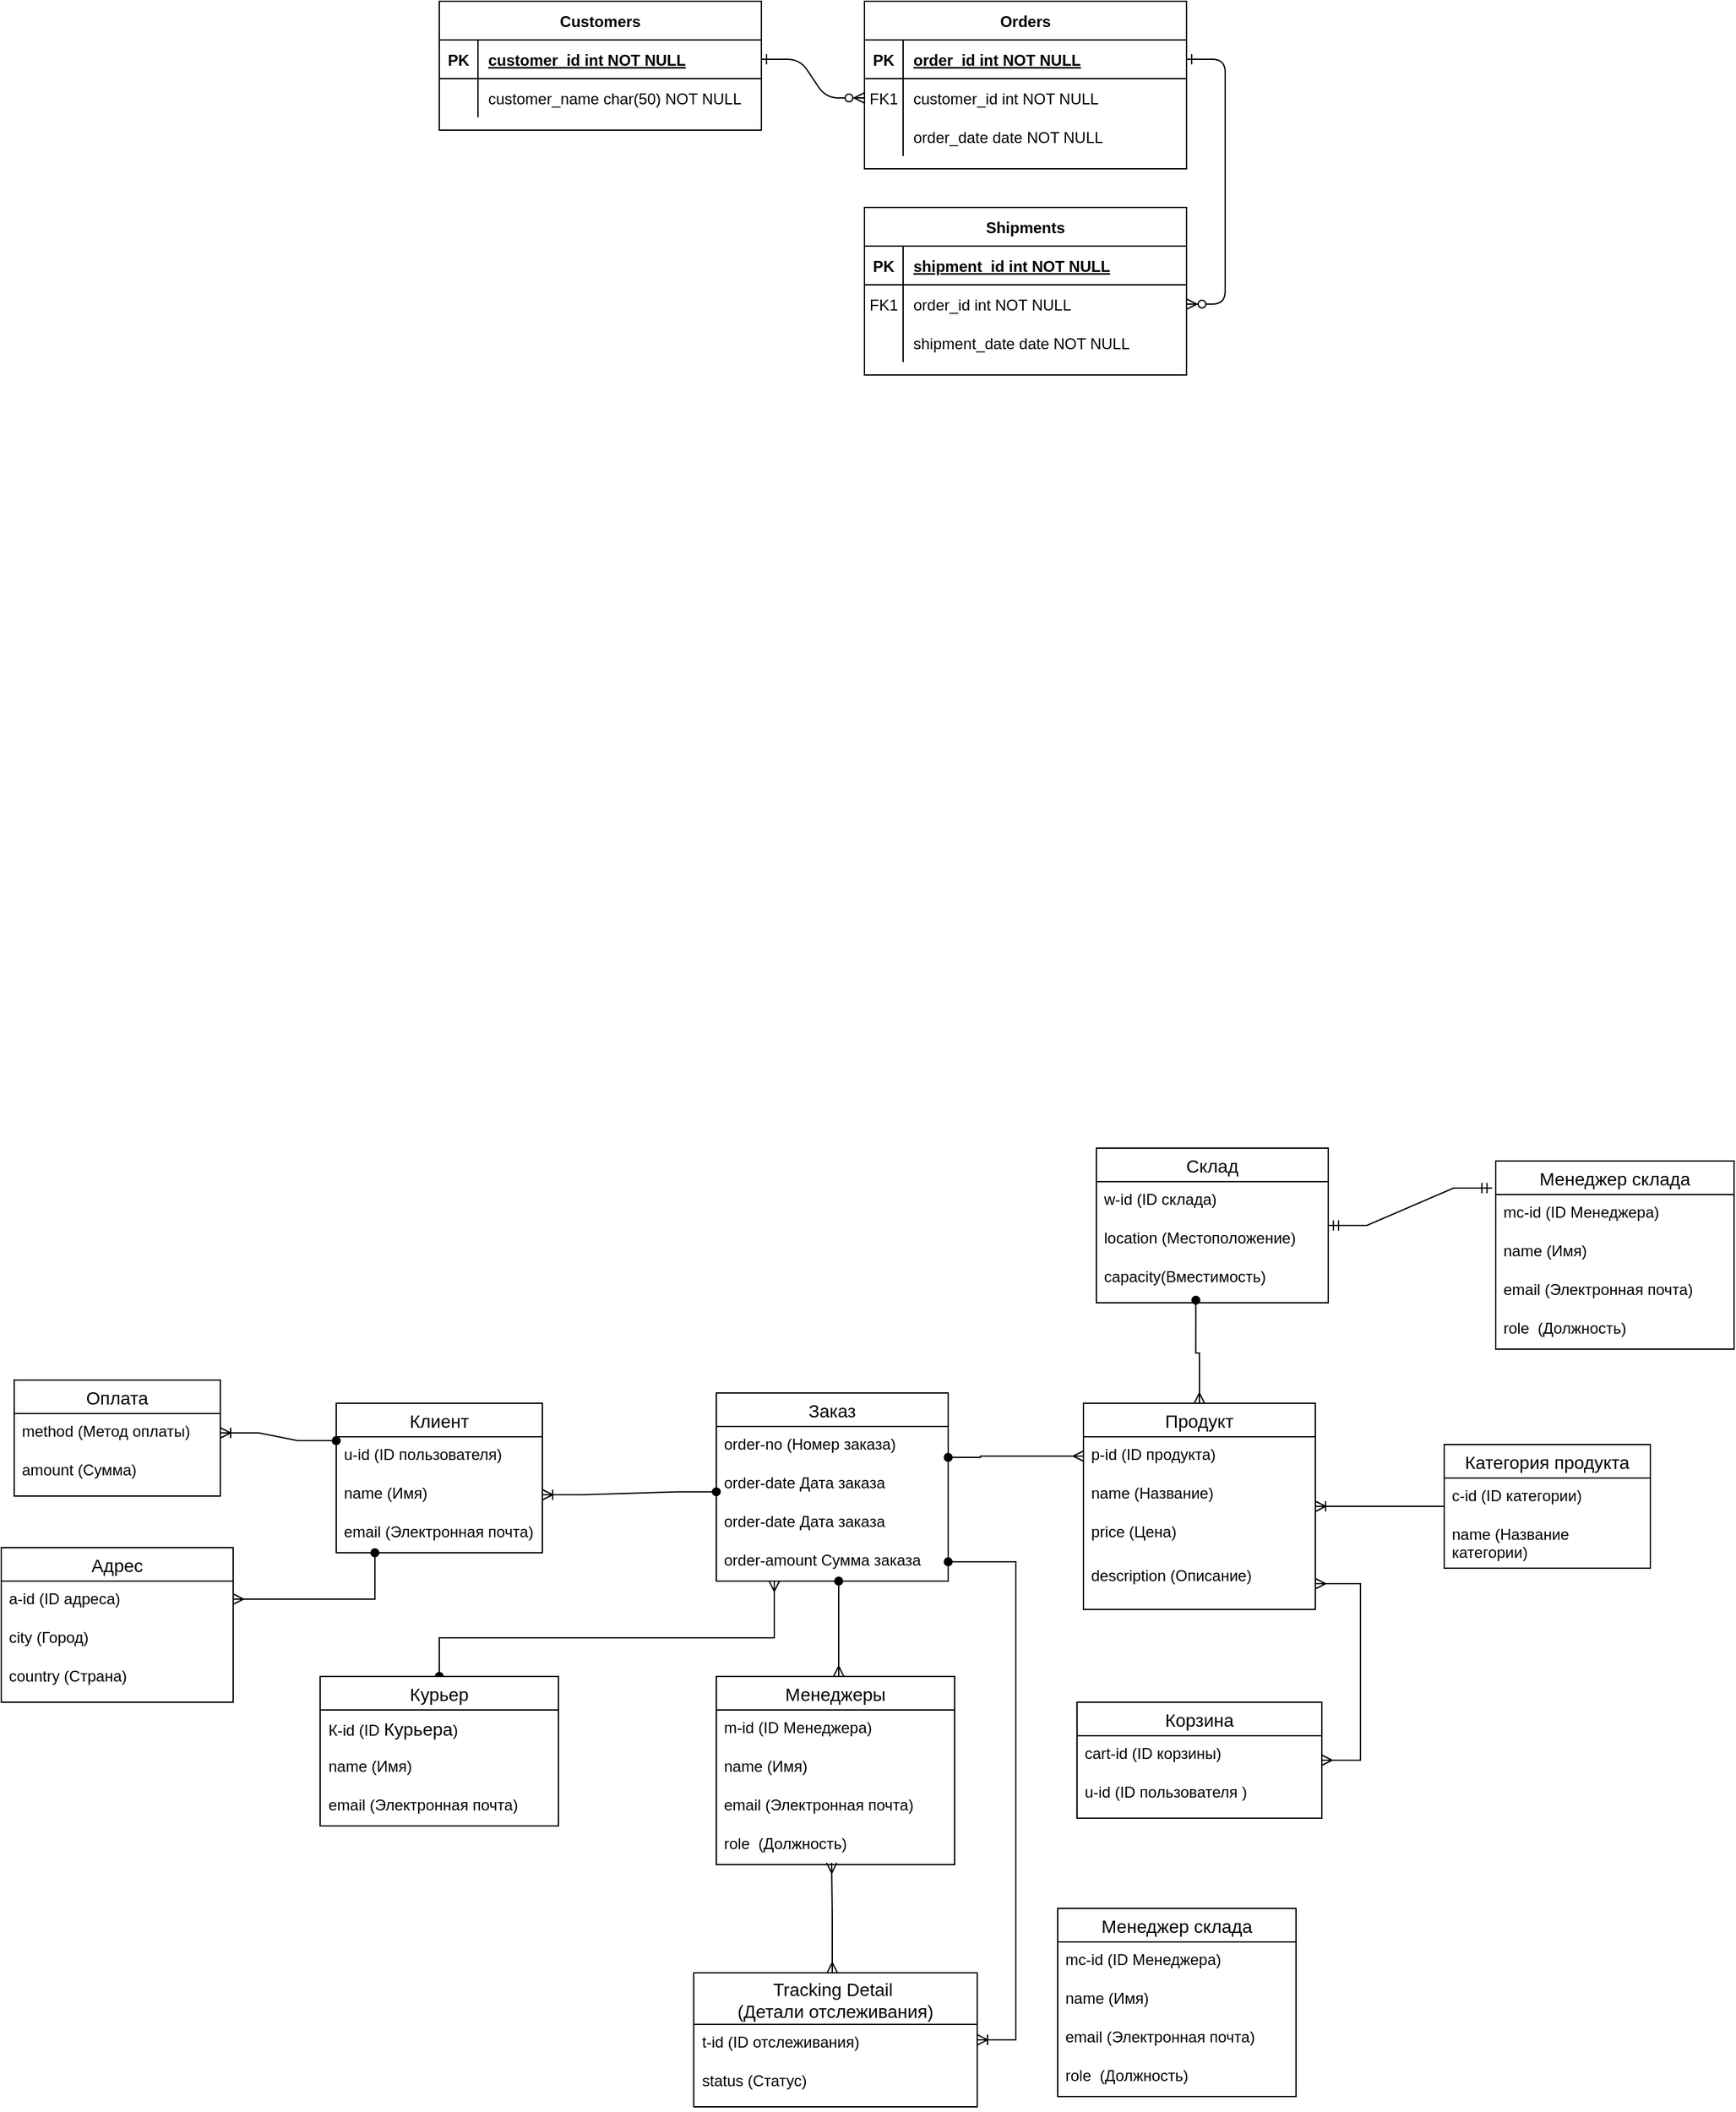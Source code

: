 <mxfile version="24.8.6">
  <diagram id="R2lEEEUBdFMjLlhIrx00" name="Page-1">
    <mxGraphModel dx="1678" dy="1030" grid="1" gridSize="10" guides="1" tooltips="1" connect="1" arrows="1" fold="1" page="1" pageScale="1" pageWidth="850" pageHeight="1100" math="0" shadow="0" extFonts="Permanent Marker^https://fonts.googleapis.com/css?family=Permanent+Marker">
      <root>
        <mxCell id="0" />
        <mxCell id="1" parent="0" />
        <mxCell id="C-vyLk0tnHw3VtMMgP7b-1" value="" style="edgeStyle=entityRelationEdgeStyle;endArrow=ERzeroToMany;startArrow=ERone;endFill=1;startFill=0;" parent="1" source="C-vyLk0tnHw3VtMMgP7b-24" target="C-vyLk0tnHw3VtMMgP7b-6" edge="1">
          <mxGeometry width="100" height="100" relative="1" as="geometry">
            <mxPoint x="340" y="720" as="sourcePoint" />
            <mxPoint x="440" y="620" as="targetPoint" />
          </mxGeometry>
        </mxCell>
        <mxCell id="C-vyLk0tnHw3VtMMgP7b-12" value="" style="edgeStyle=entityRelationEdgeStyle;endArrow=ERzeroToMany;startArrow=ERone;endFill=1;startFill=0;" parent="1" source="C-vyLk0tnHw3VtMMgP7b-3" target="C-vyLk0tnHw3VtMMgP7b-17" edge="1">
          <mxGeometry width="100" height="100" relative="1" as="geometry">
            <mxPoint x="400" y="180" as="sourcePoint" />
            <mxPoint x="460" y="205" as="targetPoint" />
          </mxGeometry>
        </mxCell>
        <mxCell id="C-vyLk0tnHw3VtMMgP7b-2" value="Orders" style="shape=table;startSize=30;container=1;collapsible=1;childLayout=tableLayout;fixedRows=1;rowLines=0;fontStyle=1;align=center;resizeLast=1;" parent="1" vertex="1">
          <mxGeometry x="450" y="120" width="250" height="130" as="geometry" />
        </mxCell>
        <mxCell id="C-vyLk0tnHw3VtMMgP7b-3" value="" style="shape=partialRectangle;collapsible=0;dropTarget=0;pointerEvents=0;fillColor=none;points=[[0,0.5],[1,0.5]];portConstraint=eastwest;top=0;left=0;right=0;bottom=1;" parent="C-vyLk0tnHw3VtMMgP7b-2" vertex="1">
          <mxGeometry y="30" width="250" height="30" as="geometry" />
        </mxCell>
        <mxCell id="C-vyLk0tnHw3VtMMgP7b-4" value="PK" style="shape=partialRectangle;overflow=hidden;connectable=0;fillColor=none;top=0;left=0;bottom=0;right=0;fontStyle=1;" parent="C-vyLk0tnHw3VtMMgP7b-3" vertex="1">
          <mxGeometry width="30" height="30" as="geometry" />
        </mxCell>
        <mxCell id="C-vyLk0tnHw3VtMMgP7b-5" value="order_id int NOT NULL " style="shape=partialRectangle;overflow=hidden;connectable=0;fillColor=none;top=0;left=0;bottom=0;right=0;align=left;spacingLeft=6;fontStyle=5;" parent="C-vyLk0tnHw3VtMMgP7b-3" vertex="1">
          <mxGeometry x="30" width="220" height="30" as="geometry" />
        </mxCell>
        <mxCell id="C-vyLk0tnHw3VtMMgP7b-6" value="" style="shape=partialRectangle;collapsible=0;dropTarget=0;pointerEvents=0;fillColor=none;points=[[0,0.5],[1,0.5]];portConstraint=eastwest;top=0;left=0;right=0;bottom=0;" parent="C-vyLk0tnHw3VtMMgP7b-2" vertex="1">
          <mxGeometry y="60" width="250" height="30" as="geometry" />
        </mxCell>
        <mxCell id="C-vyLk0tnHw3VtMMgP7b-7" value="FK1" style="shape=partialRectangle;overflow=hidden;connectable=0;fillColor=none;top=0;left=0;bottom=0;right=0;" parent="C-vyLk0tnHw3VtMMgP7b-6" vertex="1">
          <mxGeometry width="30" height="30" as="geometry" />
        </mxCell>
        <mxCell id="C-vyLk0tnHw3VtMMgP7b-8" value="customer_id int NOT NULL" style="shape=partialRectangle;overflow=hidden;connectable=0;fillColor=none;top=0;left=0;bottom=0;right=0;align=left;spacingLeft=6;" parent="C-vyLk0tnHw3VtMMgP7b-6" vertex="1">
          <mxGeometry x="30" width="220" height="30" as="geometry" />
        </mxCell>
        <mxCell id="C-vyLk0tnHw3VtMMgP7b-9" value="" style="shape=partialRectangle;collapsible=0;dropTarget=0;pointerEvents=0;fillColor=none;points=[[0,0.5],[1,0.5]];portConstraint=eastwest;top=0;left=0;right=0;bottom=0;" parent="C-vyLk0tnHw3VtMMgP7b-2" vertex="1">
          <mxGeometry y="90" width="250" height="30" as="geometry" />
        </mxCell>
        <mxCell id="C-vyLk0tnHw3VtMMgP7b-10" value="" style="shape=partialRectangle;overflow=hidden;connectable=0;fillColor=none;top=0;left=0;bottom=0;right=0;" parent="C-vyLk0tnHw3VtMMgP7b-9" vertex="1">
          <mxGeometry width="30" height="30" as="geometry" />
        </mxCell>
        <mxCell id="C-vyLk0tnHw3VtMMgP7b-11" value="order_date date NOT NULL" style="shape=partialRectangle;overflow=hidden;connectable=0;fillColor=none;top=0;left=0;bottom=0;right=0;align=left;spacingLeft=6;" parent="C-vyLk0tnHw3VtMMgP7b-9" vertex="1">
          <mxGeometry x="30" width="220" height="30" as="geometry" />
        </mxCell>
        <mxCell id="C-vyLk0tnHw3VtMMgP7b-13" value="Shipments" style="shape=table;startSize=30;container=1;collapsible=1;childLayout=tableLayout;fixedRows=1;rowLines=0;fontStyle=1;align=center;resizeLast=1;" parent="1" vertex="1">
          <mxGeometry x="450" y="280" width="250" height="130" as="geometry" />
        </mxCell>
        <mxCell id="C-vyLk0tnHw3VtMMgP7b-14" value="" style="shape=partialRectangle;collapsible=0;dropTarget=0;pointerEvents=0;fillColor=none;points=[[0,0.5],[1,0.5]];portConstraint=eastwest;top=0;left=0;right=0;bottom=1;" parent="C-vyLk0tnHw3VtMMgP7b-13" vertex="1">
          <mxGeometry y="30" width="250" height="30" as="geometry" />
        </mxCell>
        <mxCell id="C-vyLk0tnHw3VtMMgP7b-15" value="PK" style="shape=partialRectangle;overflow=hidden;connectable=0;fillColor=none;top=0;left=0;bottom=0;right=0;fontStyle=1;" parent="C-vyLk0tnHw3VtMMgP7b-14" vertex="1">
          <mxGeometry width="30" height="30" as="geometry" />
        </mxCell>
        <mxCell id="C-vyLk0tnHw3VtMMgP7b-16" value="shipment_id int NOT NULL " style="shape=partialRectangle;overflow=hidden;connectable=0;fillColor=none;top=0;left=0;bottom=0;right=0;align=left;spacingLeft=6;fontStyle=5;" parent="C-vyLk0tnHw3VtMMgP7b-14" vertex="1">
          <mxGeometry x="30" width="220" height="30" as="geometry" />
        </mxCell>
        <mxCell id="C-vyLk0tnHw3VtMMgP7b-17" value="" style="shape=partialRectangle;collapsible=0;dropTarget=0;pointerEvents=0;fillColor=none;points=[[0,0.5],[1,0.5]];portConstraint=eastwest;top=0;left=0;right=0;bottom=0;" parent="C-vyLk0tnHw3VtMMgP7b-13" vertex="1">
          <mxGeometry y="60" width="250" height="30" as="geometry" />
        </mxCell>
        <mxCell id="C-vyLk0tnHw3VtMMgP7b-18" value="FK1" style="shape=partialRectangle;overflow=hidden;connectable=0;fillColor=none;top=0;left=0;bottom=0;right=0;" parent="C-vyLk0tnHw3VtMMgP7b-17" vertex="1">
          <mxGeometry width="30" height="30" as="geometry" />
        </mxCell>
        <mxCell id="C-vyLk0tnHw3VtMMgP7b-19" value="order_id int NOT NULL" style="shape=partialRectangle;overflow=hidden;connectable=0;fillColor=none;top=0;left=0;bottom=0;right=0;align=left;spacingLeft=6;" parent="C-vyLk0tnHw3VtMMgP7b-17" vertex="1">
          <mxGeometry x="30" width="220" height="30" as="geometry" />
        </mxCell>
        <mxCell id="C-vyLk0tnHw3VtMMgP7b-20" value="" style="shape=partialRectangle;collapsible=0;dropTarget=0;pointerEvents=0;fillColor=none;points=[[0,0.5],[1,0.5]];portConstraint=eastwest;top=0;left=0;right=0;bottom=0;" parent="C-vyLk0tnHw3VtMMgP7b-13" vertex="1">
          <mxGeometry y="90" width="250" height="30" as="geometry" />
        </mxCell>
        <mxCell id="C-vyLk0tnHw3VtMMgP7b-21" value="" style="shape=partialRectangle;overflow=hidden;connectable=0;fillColor=none;top=0;left=0;bottom=0;right=0;" parent="C-vyLk0tnHw3VtMMgP7b-20" vertex="1">
          <mxGeometry width="30" height="30" as="geometry" />
        </mxCell>
        <mxCell id="C-vyLk0tnHw3VtMMgP7b-22" value="shipment_date date NOT NULL" style="shape=partialRectangle;overflow=hidden;connectable=0;fillColor=none;top=0;left=0;bottom=0;right=0;align=left;spacingLeft=6;" parent="C-vyLk0tnHw3VtMMgP7b-20" vertex="1">
          <mxGeometry x="30" width="220" height="30" as="geometry" />
        </mxCell>
        <mxCell id="C-vyLk0tnHw3VtMMgP7b-23" value="Customers" style="shape=table;startSize=30;container=1;collapsible=1;childLayout=tableLayout;fixedRows=1;rowLines=0;fontStyle=1;align=center;resizeLast=1;" parent="1" vertex="1">
          <mxGeometry x="120" y="120" width="250" height="100" as="geometry" />
        </mxCell>
        <mxCell id="C-vyLk0tnHw3VtMMgP7b-24" value="" style="shape=partialRectangle;collapsible=0;dropTarget=0;pointerEvents=0;fillColor=none;points=[[0,0.5],[1,0.5]];portConstraint=eastwest;top=0;left=0;right=0;bottom=1;" parent="C-vyLk0tnHw3VtMMgP7b-23" vertex="1">
          <mxGeometry y="30" width="250" height="30" as="geometry" />
        </mxCell>
        <mxCell id="C-vyLk0tnHw3VtMMgP7b-25" value="PK" style="shape=partialRectangle;overflow=hidden;connectable=0;fillColor=none;top=0;left=0;bottom=0;right=0;fontStyle=1;" parent="C-vyLk0tnHw3VtMMgP7b-24" vertex="1">
          <mxGeometry width="30" height="30" as="geometry" />
        </mxCell>
        <mxCell id="C-vyLk0tnHw3VtMMgP7b-26" value="customer_id int NOT NULL " style="shape=partialRectangle;overflow=hidden;connectable=0;fillColor=none;top=0;left=0;bottom=0;right=0;align=left;spacingLeft=6;fontStyle=5;" parent="C-vyLk0tnHw3VtMMgP7b-24" vertex="1">
          <mxGeometry x="30" width="220" height="30" as="geometry" />
        </mxCell>
        <mxCell id="C-vyLk0tnHw3VtMMgP7b-27" value="" style="shape=partialRectangle;collapsible=0;dropTarget=0;pointerEvents=0;fillColor=none;points=[[0,0.5],[1,0.5]];portConstraint=eastwest;top=0;left=0;right=0;bottom=0;" parent="C-vyLk0tnHw3VtMMgP7b-23" vertex="1">
          <mxGeometry y="60" width="250" height="30" as="geometry" />
        </mxCell>
        <mxCell id="C-vyLk0tnHw3VtMMgP7b-28" value="" style="shape=partialRectangle;overflow=hidden;connectable=0;fillColor=none;top=0;left=0;bottom=0;right=0;" parent="C-vyLk0tnHw3VtMMgP7b-27" vertex="1">
          <mxGeometry width="30" height="30" as="geometry" />
        </mxCell>
        <mxCell id="C-vyLk0tnHw3VtMMgP7b-29" value="customer_name char(50) NOT NULL" style="shape=partialRectangle;overflow=hidden;connectable=0;fillColor=none;top=0;left=0;bottom=0;right=0;align=left;spacingLeft=6;" parent="C-vyLk0tnHw3VtMMgP7b-27" vertex="1">
          <mxGeometry x="30" width="220" height="30" as="geometry" />
        </mxCell>
        <mxCell id="nY40BCKHnyfytQZV_Jhc-16" value="Клиент" style="swimlane;fontStyle=0;childLayout=stackLayout;horizontal=1;startSize=26;horizontalStack=0;resizeParent=1;resizeParentMax=0;resizeLast=0;collapsible=1;marginBottom=0;align=center;fontSize=14;" vertex="1" parent="1">
          <mxGeometry x="40" y="1208" width="160" height="116" as="geometry" />
        </mxCell>
        <mxCell id="nY40BCKHnyfytQZV_Jhc-17" value="u-id (&lt;span style=&quot;background-color: initial;&quot;&gt;ID пользователя)&lt;/span&gt;&lt;div&gt;&lt;br&gt;&lt;div&gt;&lt;span style=&quot;background-color: initial;&quot;&gt;&lt;br&gt;&lt;/span&gt;&lt;/div&gt;&lt;/div&gt;" style="text;strokeColor=none;fillColor=none;spacingLeft=4;spacingRight=4;overflow=hidden;rotatable=0;points=[[0,0.5],[1,0.5]];portConstraint=eastwest;fontSize=12;whiteSpace=wrap;html=1;" vertex="1" parent="nY40BCKHnyfytQZV_Jhc-16">
          <mxGeometry y="26" width="160" height="30" as="geometry" />
        </mxCell>
        <mxCell id="nY40BCKHnyfytQZV_Jhc-18" value="name (Имя)&lt;div&gt;&lt;br&gt;&lt;/div&gt;" style="text;strokeColor=none;fillColor=none;spacingLeft=4;spacingRight=4;overflow=hidden;rotatable=0;points=[[0,0.5],[1,0.5]];portConstraint=eastwest;fontSize=12;whiteSpace=wrap;html=1;" vertex="1" parent="nY40BCKHnyfytQZV_Jhc-16">
          <mxGeometry y="56" width="160" height="30" as="geometry" />
        </mxCell>
        <mxCell id="nY40BCKHnyfytQZV_Jhc-19" value="email (Электронная почта)&lt;div&gt;&lt;br&gt;&lt;/div&gt;" style="text;strokeColor=none;fillColor=none;spacingLeft=4;spacingRight=4;overflow=hidden;rotatable=0;points=[[0,0.5],[1,0.5]];portConstraint=eastwest;fontSize=12;whiteSpace=wrap;html=1;" vertex="1" parent="nY40BCKHnyfytQZV_Jhc-16">
          <mxGeometry y="86" width="160" height="30" as="geometry" />
        </mxCell>
        <mxCell id="nY40BCKHnyfytQZV_Jhc-67" style="edgeStyle=orthogonalEdgeStyle;rounded=0;orthogonalLoop=1;jettySize=auto;html=1;entryX=0;entryY=0.5;entryDx=0;entryDy=0;startArrow=oval;startFill=1;endArrow=ERmany;endFill=0;" edge="1" parent="1" source="nY40BCKHnyfytQZV_Jhc-20" target="nY40BCKHnyfytQZV_Jhc-26">
          <mxGeometry relative="1" as="geometry">
            <Array as="points">
              <mxPoint x="540" y="1250" />
            </Array>
          </mxGeometry>
        </mxCell>
        <mxCell id="nY40BCKHnyfytQZV_Jhc-20" value="Заказ" style="swimlane;fontStyle=0;childLayout=stackLayout;horizontal=1;startSize=26;horizontalStack=0;resizeParent=1;resizeParentMax=0;resizeLast=0;collapsible=1;marginBottom=0;align=center;fontSize=14;" vertex="1" parent="1">
          <mxGeometry x="335" y="1200" width="180" height="146" as="geometry" />
        </mxCell>
        <mxCell id="nY40BCKHnyfytQZV_Jhc-21" value="order-no (&lt;span style=&quot;background-color: initial;&quot;&gt;Номер заказа)&lt;/span&gt;&lt;div&gt;&lt;br&gt;&lt;div&gt;&lt;span style=&quot;background-color: initial;&quot;&gt;&lt;br&gt;&lt;/span&gt;&lt;/div&gt;&lt;/div&gt;" style="text;strokeColor=none;fillColor=none;spacingLeft=4;spacingRight=4;overflow=hidden;rotatable=0;points=[[0,0.5],[1,0.5]];portConstraint=eastwest;fontSize=12;whiteSpace=wrap;html=1;" vertex="1" parent="nY40BCKHnyfytQZV_Jhc-20">
          <mxGeometry y="26" width="180" height="30" as="geometry" />
        </mxCell>
        <mxCell id="nY40BCKHnyfytQZV_Jhc-49" value="order-date&amp;nbsp;&lt;span style=&quot;background-color: initial;&quot;&gt;Дата заказа&lt;/span&gt;&lt;div&gt;&lt;span style=&quot;background-color: initial;&quot;&gt;&lt;br&gt;&lt;/span&gt;&lt;/div&gt;" style="text;strokeColor=none;fillColor=none;spacingLeft=4;spacingRight=4;overflow=hidden;rotatable=0;points=[[0,0.5],[1,0.5]];portConstraint=eastwest;fontSize=12;whiteSpace=wrap;html=1;" vertex="1" parent="nY40BCKHnyfytQZV_Jhc-20">
          <mxGeometry y="56" width="180" height="30" as="geometry" />
        </mxCell>
        <mxCell id="nY40BCKHnyfytQZV_Jhc-22" value="order-date&amp;nbsp;&lt;span style=&quot;background-color: initial;&quot;&gt;Дата заказа&lt;/span&gt;&lt;div&gt;&lt;span style=&quot;background-color: initial;&quot;&gt;&lt;br&gt;&lt;/span&gt;&lt;/div&gt;" style="text;strokeColor=none;fillColor=none;spacingLeft=4;spacingRight=4;overflow=hidden;rotatable=0;points=[[0,0.5],[1,0.5]];portConstraint=eastwest;fontSize=12;whiteSpace=wrap;html=1;" vertex="1" parent="nY40BCKHnyfytQZV_Jhc-20">
          <mxGeometry y="86" width="180" height="30" as="geometry" />
        </mxCell>
        <mxCell id="nY40BCKHnyfytQZV_Jhc-23" value="order-amount&amp;nbsp;&lt;span style=&quot;background-color: initial;&quot;&gt;Сумма заказа&lt;/span&gt;&lt;div&gt;&lt;span style=&quot;background-color: initial;&quot;&gt;&lt;br&gt;&lt;/span&gt;&lt;/div&gt;" style="text;strokeColor=none;fillColor=none;spacingLeft=4;spacingRight=4;overflow=hidden;rotatable=0;points=[[0,0.5],[1,0.5]];portConstraint=eastwest;fontSize=12;whiteSpace=wrap;html=1;" vertex="1" parent="nY40BCKHnyfytQZV_Jhc-20">
          <mxGeometry y="116" width="180" height="30" as="geometry" />
        </mxCell>
        <mxCell id="nY40BCKHnyfytQZV_Jhc-25" value="Продукт" style="swimlane;fontStyle=0;childLayout=stackLayout;horizontal=1;startSize=26;horizontalStack=0;resizeParent=1;resizeParentMax=0;resizeLast=0;collapsible=1;marginBottom=0;align=center;fontSize=14;" vertex="1" parent="1">
          <mxGeometry x="620" y="1208" width="180" height="160" as="geometry" />
        </mxCell>
        <mxCell id="nY40BCKHnyfytQZV_Jhc-26" value="p-id (&lt;span style=&quot;background-color: initial;&quot;&gt;ID продукта)&lt;/span&gt;&lt;div&gt;&lt;br&gt;&lt;div&gt;&lt;span style=&quot;background-color: initial;&quot;&gt;&lt;br&gt;&lt;/span&gt;&lt;/div&gt;&lt;/div&gt;" style="text;strokeColor=none;fillColor=none;spacingLeft=4;spacingRight=4;overflow=hidden;rotatable=0;points=[[0,0.5],[1,0.5]];portConstraint=eastwest;fontSize=12;whiteSpace=wrap;html=1;" vertex="1" parent="nY40BCKHnyfytQZV_Jhc-25">
          <mxGeometry y="26" width="180" height="30" as="geometry" />
        </mxCell>
        <mxCell id="nY40BCKHnyfytQZV_Jhc-27" value="name (&lt;span style=&quot;background-color: initial;&quot;&gt;Название)&lt;/span&gt;&lt;div&gt;&lt;span style=&quot;background-color: initial;&quot;&gt;&lt;br&gt;&lt;/span&gt;&lt;/div&gt;" style="text;strokeColor=none;fillColor=none;spacingLeft=4;spacingRight=4;overflow=hidden;rotatable=0;points=[[0,0.5],[1,0.5]];portConstraint=eastwest;fontSize=12;whiteSpace=wrap;html=1;" vertex="1" parent="nY40BCKHnyfytQZV_Jhc-25">
          <mxGeometry y="56" width="180" height="30" as="geometry" />
        </mxCell>
        <mxCell id="nY40BCKHnyfytQZV_Jhc-28" value="price (Цена)&lt;div&gt;&lt;span style=&quot;background-color: initial;&quot;&gt;&lt;br&gt;&lt;/span&gt;&lt;/div&gt;" style="text;strokeColor=none;fillColor=none;spacingLeft=4;spacingRight=4;overflow=hidden;rotatable=0;points=[[0,0.5],[1,0.5]];portConstraint=eastwest;fontSize=12;whiteSpace=wrap;html=1;" vertex="1" parent="nY40BCKHnyfytQZV_Jhc-25">
          <mxGeometry y="86" width="180" height="34" as="geometry" />
        </mxCell>
        <mxCell id="nY40BCKHnyfytQZV_Jhc-29" value="description (Описание)&lt;div&gt;&lt;span style=&quot;background-color: initial;&quot;&gt;&lt;br&gt;&lt;/span&gt;&lt;/div&gt;" style="text;strokeColor=none;fillColor=none;spacingLeft=4;spacingRight=4;overflow=hidden;rotatable=0;points=[[0,0.5],[1,0.5]];portConstraint=eastwest;fontSize=12;whiteSpace=wrap;html=1;" vertex="1" parent="nY40BCKHnyfytQZV_Jhc-25">
          <mxGeometry y="120" width="180" height="40" as="geometry" />
        </mxCell>
        <mxCell id="nY40BCKHnyfytQZV_Jhc-30" value="Категория продукта" style="swimlane;fontStyle=0;childLayout=stackLayout;horizontal=1;startSize=26;horizontalStack=0;resizeParent=1;resizeParentMax=0;resizeLast=0;collapsible=1;marginBottom=0;align=center;fontSize=14;" vertex="1" parent="1">
          <mxGeometry x="900" y="1240" width="160" height="96" as="geometry" />
        </mxCell>
        <mxCell id="nY40BCKHnyfytQZV_Jhc-31" value="с-id (&lt;span style=&quot;background-color: initial;&quot;&gt;ID категории)&lt;/span&gt;&lt;div&gt;&lt;br&gt;&lt;div&gt;&lt;span style=&quot;background-color: initial;&quot;&gt;&lt;br&gt;&lt;/span&gt;&lt;/div&gt;&lt;/div&gt;" style="text;strokeColor=none;fillColor=none;spacingLeft=4;spacingRight=4;overflow=hidden;rotatable=0;points=[[0,0.5],[1,0.5]];portConstraint=eastwest;fontSize=12;whiteSpace=wrap;html=1;" vertex="1" parent="nY40BCKHnyfytQZV_Jhc-30">
          <mxGeometry y="26" width="160" height="30" as="geometry" />
        </mxCell>
        <mxCell id="nY40BCKHnyfytQZV_Jhc-32" value="name (Название категории)&lt;div&gt;&lt;br&gt;&lt;/div&gt;" style="text;strokeColor=none;fillColor=none;spacingLeft=4;spacingRight=4;overflow=hidden;rotatable=0;points=[[0,0.5],[1,0.5]];portConstraint=eastwest;fontSize=12;whiteSpace=wrap;html=1;" vertex="1" parent="nY40BCKHnyfytQZV_Jhc-30">
          <mxGeometry y="56" width="160" height="40" as="geometry" />
        </mxCell>
        <mxCell id="nY40BCKHnyfytQZV_Jhc-34" value="Оплата" style="swimlane;fontStyle=0;childLayout=stackLayout;horizontal=1;startSize=26;horizontalStack=0;resizeParent=1;resizeParentMax=0;resizeLast=0;collapsible=1;marginBottom=0;align=center;fontSize=14;" vertex="1" parent="1">
          <mxGeometry x="-210" y="1190" width="160" height="90" as="geometry" />
        </mxCell>
        <mxCell id="nY40BCKHnyfytQZV_Jhc-35" value="method (&lt;span style=&quot;background-color: initial;&quot;&gt;Метод оплаты)&lt;/span&gt;&lt;div&gt;&lt;br&gt;&lt;div&gt;&lt;span style=&quot;background-color: initial;&quot;&gt;&lt;br&gt;&lt;/span&gt;&lt;/div&gt;&lt;/div&gt;" style="text;strokeColor=none;fillColor=none;spacingLeft=4;spacingRight=4;overflow=hidden;rotatable=0;points=[[0,0.5],[1,0.5]];portConstraint=eastwest;fontSize=12;whiteSpace=wrap;html=1;" vertex="1" parent="nY40BCKHnyfytQZV_Jhc-34">
          <mxGeometry y="26" width="160" height="30" as="geometry" />
        </mxCell>
        <mxCell id="nY40BCKHnyfytQZV_Jhc-36" value="amount (Сумма)&lt;div&gt;&lt;br&gt;&lt;/div&gt;" style="text;strokeColor=none;fillColor=none;spacingLeft=4;spacingRight=4;overflow=hidden;rotatable=0;points=[[0,0.5],[1,0.5]];portConstraint=eastwest;fontSize=12;whiteSpace=wrap;html=1;" vertex="1" parent="nY40BCKHnyfytQZV_Jhc-34">
          <mxGeometry y="56" width="160" height="34" as="geometry" />
        </mxCell>
        <mxCell id="nY40BCKHnyfytQZV_Jhc-66" style="edgeStyle=orthogonalEdgeStyle;rounded=0;orthogonalLoop=1;jettySize=auto;html=1;startArrow=ERmany;startFill=0;endArrow=oval;endFill=1;" edge="1" parent="1" source="nY40BCKHnyfytQZV_Jhc-37" target="nY40BCKHnyfytQZV_Jhc-19">
          <mxGeometry relative="1" as="geometry">
            <Array as="points">
              <mxPoint x="70" y="1360" />
            </Array>
          </mxGeometry>
        </mxCell>
        <mxCell id="nY40BCKHnyfytQZV_Jhc-37" value="Адрес" style="swimlane;fontStyle=0;childLayout=stackLayout;horizontal=1;startSize=26;horizontalStack=0;resizeParent=1;resizeParentMax=0;resizeLast=0;collapsible=1;marginBottom=0;align=center;fontSize=14;" vertex="1" parent="1">
          <mxGeometry x="-220" y="1320" width="180" height="120" as="geometry" />
        </mxCell>
        <mxCell id="nY40BCKHnyfytQZV_Jhc-38" value="а-id (&lt;span style=&quot;background-color: initial;&quot;&gt;ID адреса)&lt;/span&gt;&lt;div&gt;&lt;br&gt;&lt;div&gt;&lt;span style=&quot;background-color: initial;&quot;&gt;&lt;br&gt;&lt;/span&gt;&lt;/div&gt;&lt;/div&gt;" style="text;strokeColor=none;fillColor=none;spacingLeft=4;spacingRight=4;overflow=hidden;rotatable=0;points=[[0,0.5],[1,0.5]];portConstraint=eastwest;fontSize=12;whiteSpace=wrap;html=1;" vertex="1" parent="nY40BCKHnyfytQZV_Jhc-37">
          <mxGeometry y="26" width="180" height="30" as="geometry" />
        </mxCell>
        <mxCell id="nY40BCKHnyfytQZV_Jhc-39" value="city (&lt;span style=&quot;background-color: initial;&quot;&gt;Город)&lt;/span&gt;&lt;div&gt;&lt;span style=&quot;background-color: initial;&quot;&gt;&lt;br&gt;&lt;/span&gt;&lt;/div&gt;" style="text;strokeColor=none;fillColor=none;spacingLeft=4;spacingRight=4;overflow=hidden;rotatable=0;points=[[0,0.5],[1,0.5]];portConstraint=eastwest;fontSize=12;whiteSpace=wrap;html=1;" vertex="1" parent="nY40BCKHnyfytQZV_Jhc-37">
          <mxGeometry y="56" width="180" height="30" as="geometry" />
        </mxCell>
        <mxCell id="nY40BCKHnyfytQZV_Jhc-40" value="country (Страна)&lt;div&gt;&lt;span style=&quot;background-color: initial;&quot;&gt;&lt;br&gt;&lt;/span&gt;&lt;/div&gt;" style="text;strokeColor=none;fillColor=none;spacingLeft=4;spacingRight=4;overflow=hidden;rotatable=0;points=[[0,0.5],[1,0.5]];portConstraint=eastwest;fontSize=12;whiteSpace=wrap;html=1;" vertex="1" parent="nY40BCKHnyfytQZV_Jhc-37">
          <mxGeometry y="86" width="180" height="34" as="geometry" />
        </mxCell>
        <mxCell id="nY40BCKHnyfytQZV_Jhc-42" value="Tracking Detail &#xa;(Детали отслеживания)" style="swimlane;fontStyle=0;childLayout=stackLayout;horizontal=1;startSize=40;horizontalStack=0;resizeParent=1;resizeParentMax=0;resizeLast=0;collapsible=1;marginBottom=0;align=center;fontSize=14;spacingTop=1;" vertex="1" parent="1">
          <mxGeometry x="317.5" y="1650" width="220" height="104" as="geometry" />
        </mxCell>
        <mxCell id="nY40BCKHnyfytQZV_Jhc-43" value="t-id (&lt;span style=&quot;background-color: initial;&quot;&gt;ID отслеживания)&lt;/span&gt;&lt;div&gt;&lt;br&gt;&lt;div&gt;&lt;span style=&quot;background-color: initial;&quot;&gt;&lt;br&gt;&lt;/span&gt;&lt;/div&gt;&lt;/div&gt;" style="text;strokeColor=none;fillColor=none;spacingLeft=4;spacingRight=4;overflow=hidden;rotatable=0;points=[[0,0.5],[1,0.5]];portConstraint=eastwest;fontSize=12;whiteSpace=wrap;html=1;" vertex="1" parent="nY40BCKHnyfytQZV_Jhc-42">
          <mxGeometry y="40" width="220" height="30" as="geometry" />
        </mxCell>
        <mxCell id="nY40BCKHnyfytQZV_Jhc-44" value="status (Статус)&lt;div&gt;&lt;br&gt;&lt;/div&gt;" style="text;strokeColor=none;fillColor=none;spacingLeft=4;spacingRight=4;overflow=hidden;rotatable=0;points=[[0,0.5],[1,0.5]];portConstraint=eastwest;fontSize=12;whiteSpace=wrap;html=1;" vertex="1" parent="nY40BCKHnyfytQZV_Jhc-42">
          <mxGeometry y="70" width="220" height="34" as="geometry" />
        </mxCell>
        <mxCell id="nY40BCKHnyfytQZV_Jhc-45" value="Корзина" style="swimlane;fontStyle=0;childLayout=stackLayout;horizontal=1;startSize=26;horizontalStack=0;resizeParent=1;resizeParentMax=0;resizeLast=0;collapsible=1;marginBottom=0;align=center;fontSize=14;" vertex="1" parent="1">
          <mxGeometry x="615" y="1440" width="190" height="90" as="geometry" />
        </mxCell>
        <mxCell id="nY40BCKHnyfytQZV_Jhc-46" value="cart-id (&lt;span style=&quot;background-color: initial;&quot;&gt;ID корзины)&lt;/span&gt;&lt;div&gt;&lt;br&gt;&lt;div&gt;&lt;span style=&quot;background-color: initial;&quot;&gt;&lt;br&gt;&lt;/span&gt;&lt;/div&gt;&lt;/div&gt;" style="text;strokeColor=none;fillColor=none;spacingLeft=4;spacingRight=4;overflow=hidden;rotatable=0;points=[[0,0.5],[1,0.5]];portConstraint=eastwest;fontSize=12;whiteSpace=wrap;html=1;" vertex="1" parent="nY40BCKHnyfytQZV_Jhc-45">
          <mxGeometry y="26" width="190" height="30" as="geometry" />
        </mxCell>
        <mxCell id="nY40BCKHnyfytQZV_Jhc-47" value="u-id (&lt;span style=&quot;background-color: initial;&quot;&gt;ID пользователя&amp;nbsp;&lt;/span&gt;)&lt;div&gt;&lt;br&gt;&lt;/div&gt;" style="text;strokeColor=none;fillColor=none;spacingLeft=4;spacingRight=4;overflow=hidden;rotatable=0;points=[[0,0.5],[1,0.5]];portConstraint=eastwest;fontSize=12;whiteSpace=wrap;html=1;" vertex="1" parent="nY40BCKHnyfytQZV_Jhc-45">
          <mxGeometry y="56" width="190" height="34" as="geometry" />
        </mxCell>
        <mxCell id="nY40BCKHnyfytQZV_Jhc-48" value="" style="edgeStyle=entityRelationEdgeStyle;fontSize=12;html=1;endArrow=ERoneToMany;rounded=0;exitX=0;exitY=0.69;exitDx=0;exitDy=0;exitPerimeter=0;entryX=1;entryY=0.5;entryDx=0;entryDy=0;startArrow=oval;startFill=1;" edge="1" parent="1" source="nY40BCKHnyfytQZV_Jhc-49" target="nY40BCKHnyfytQZV_Jhc-18">
          <mxGeometry width="100" height="100" relative="1" as="geometry">
            <mxPoint x="260" y="1320" as="sourcePoint" />
            <mxPoint x="340" y="1430" as="targetPoint" />
          </mxGeometry>
        </mxCell>
        <mxCell id="nY40BCKHnyfytQZV_Jhc-50" value="" style="edgeStyle=entityRelationEdgeStyle;fontSize=12;html=1;endArrow=ERoneToMany;rounded=0;exitX=0;exitY=0.25;exitDx=0;exitDy=0;entryX=1;entryY=0.5;entryDx=0;entryDy=0;startArrow=oval;startFill=1;" edge="1" parent="1" source="nY40BCKHnyfytQZV_Jhc-16" target="nY40BCKHnyfytQZV_Jhc-35">
          <mxGeometry width="100" height="100" relative="1" as="geometry">
            <mxPoint y="1370" as="sourcePoint" />
            <mxPoint x="-60" y="1260" as="targetPoint" />
            <Array as="points">
              <mxPoint y="1226" />
              <mxPoint x="-90" y="1220" />
              <mxPoint x="-100" y="1226" />
              <mxPoint y="1280" />
              <mxPoint y="1300" />
              <mxPoint x="-120" y="1220" />
            </Array>
          </mxGeometry>
        </mxCell>
        <mxCell id="nY40BCKHnyfytQZV_Jhc-52" value="" style="edgeStyle=entityRelationEdgeStyle;fontSize=12;html=1;endArrow=ERoneToMany;rounded=0;startArrow=oval;startFill=1;" edge="1" parent="1" source="nY40BCKHnyfytQZV_Jhc-23" target="nY40BCKHnyfytQZV_Jhc-42">
          <mxGeometry width="100" height="100" relative="1" as="geometry">
            <mxPoint x="210" y="1319" as="sourcePoint" />
            <mxPoint x="220" y="1510" as="targetPoint" />
            <Array as="points">
              <mxPoint x="20" y="1246" />
              <mxPoint x="-80" y="1246" />
              <mxPoint x="20" y="1300" />
              <mxPoint x="152" y="1400" />
              <mxPoint x="160" y="1410" />
              <mxPoint x="20" y="1320" />
              <mxPoint x="-100" y="1240" />
            </Array>
          </mxGeometry>
        </mxCell>
        <mxCell id="nY40BCKHnyfytQZV_Jhc-54" value="" style="edgeStyle=entityRelationEdgeStyle;fontSize=12;html=1;endArrow=ERoneToMany;rounded=0;" edge="1" parent="1" source="nY40BCKHnyfytQZV_Jhc-30" target="nY40BCKHnyfytQZV_Jhc-25">
          <mxGeometry width="100" height="100" relative="1" as="geometry">
            <mxPoint x="850" y="1390" as="sourcePoint" />
            <mxPoint x="950" y="1290" as="targetPoint" />
          </mxGeometry>
        </mxCell>
        <mxCell id="nY40BCKHnyfytQZV_Jhc-55" value="" style="edgeStyle=entityRelationEdgeStyle;fontSize=12;html=1;endArrow=ERmany;startArrow=ERmany;rounded=0;" edge="1" parent="1" source="nY40BCKHnyfytQZV_Jhc-45" target="nY40BCKHnyfytQZV_Jhc-29">
          <mxGeometry width="100" height="100" relative="1" as="geometry">
            <mxPoint x="690" y="1470" as="sourcePoint" />
            <mxPoint x="790" y="1370" as="targetPoint" />
            <Array as="points">
              <mxPoint x="820" y="1330" />
            </Array>
          </mxGeometry>
        </mxCell>
        <mxCell id="nY40BCKHnyfytQZV_Jhc-64" style="edgeStyle=orthogonalEdgeStyle;rounded=0;orthogonalLoop=1;jettySize=auto;html=1;startArrow=ERmany;startFill=0;endArrow=oval;endFill=1;" edge="1" parent="1" source="nY40BCKHnyfytQZV_Jhc-57" target="nY40BCKHnyfytQZV_Jhc-23">
          <mxGeometry relative="1" as="geometry">
            <Array as="points">
              <mxPoint x="430" y="1400" />
              <mxPoint x="430" y="1400" />
            </Array>
          </mxGeometry>
        </mxCell>
        <mxCell id="nY40BCKHnyfytQZV_Jhc-57" value="Менеджеры" style="swimlane;fontStyle=0;childLayout=stackLayout;horizontal=1;startSize=26;horizontalStack=0;resizeParent=1;resizeParentMax=0;resizeLast=0;collapsible=1;marginBottom=0;align=center;fontSize=14;" vertex="1" parent="1">
          <mxGeometry x="335" y="1420" width="185" height="146" as="geometry" />
        </mxCell>
        <mxCell id="nY40BCKHnyfytQZV_Jhc-58" value="m-id (&lt;span style=&quot;background-color: initial;&quot;&gt;ID Менеджера&lt;/span&gt;&lt;span style=&quot;background-color: initial;&quot;&gt;)&lt;/span&gt;&lt;div&gt;&lt;div&gt;&lt;br&gt;&lt;div&gt;&lt;span style=&quot;background-color: initial;&quot;&gt;&lt;br&gt;&lt;/span&gt;&lt;/div&gt;&lt;/div&gt;&lt;/div&gt;" style="text;strokeColor=none;fillColor=none;spacingLeft=4;spacingRight=4;overflow=hidden;rotatable=0;points=[[0,0.5],[1,0.5]];portConstraint=eastwest;fontSize=12;whiteSpace=wrap;html=1;" vertex="1" parent="nY40BCKHnyfytQZV_Jhc-57">
          <mxGeometry y="26" width="185" height="30" as="geometry" />
        </mxCell>
        <mxCell id="nY40BCKHnyfytQZV_Jhc-59" value="name (Имя)&lt;div&gt;&lt;br&gt;&lt;/div&gt;" style="text;strokeColor=none;fillColor=none;spacingLeft=4;spacingRight=4;overflow=hidden;rotatable=0;points=[[0,0.5],[1,0.5]];portConstraint=eastwest;fontSize=12;whiteSpace=wrap;html=1;" vertex="1" parent="nY40BCKHnyfytQZV_Jhc-57">
          <mxGeometry y="56" width="185" height="30" as="geometry" />
        </mxCell>
        <mxCell id="nY40BCKHnyfytQZV_Jhc-60" value="email (Электронная почта)&lt;div&gt;&lt;br&gt;&lt;/div&gt;" style="text;strokeColor=none;fillColor=none;spacingLeft=4;spacingRight=4;overflow=hidden;rotatable=0;points=[[0,0.5],[1,0.5]];portConstraint=eastwest;fontSize=12;whiteSpace=wrap;html=1;" vertex="1" parent="nY40BCKHnyfytQZV_Jhc-57">
          <mxGeometry y="86" width="185" height="30" as="geometry" />
        </mxCell>
        <mxCell id="nY40BCKHnyfytQZV_Jhc-62" value="role&amp;nbsp; (Должность)&lt;div&gt;&lt;br&gt;&lt;/div&gt;" style="text;strokeColor=none;fillColor=none;spacingLeft=4;spacingRight=4;overflow=hidden;rotatable=0;points=[[0,0.5],[1,0.5]];portConstraint=eastwest;fontSize=12;whiteSpace=wrap;html=1;" vertex="1" parent="nY40BCKHnyfytQZV_Jhc-57">
          <mxGeometry y="116" width="185" height="30" as="geometry" />
        </mxCell>
        <mxCell id="nY40BCKHnyfytQZV_Jhc-65" style="edgeStyle=orthogonalEdgeStyle;rounded=0;orthogonalLoop=1;jettySize=auto;html=1;entryX=0.484;entryY=0.953;entryDx=0;entryDy=0;entryPerimeter=0;endArrow=ERmany;endFill=0;startArrow=ERmany;startFill=0;" edge="1" parent="1" source="nY40BCKHnyfytQZV_Jhc-42" target="nY40BCKHnyfytQZV_Jhc-62">
          <mxGeometry relative="1" as="geometry">
            <Array as="points">
              <mxPoint x="425" y="1608" />
              <mxPoint x="425" y="1608" />
            </Array>
          </mxGeometry>
        </mxCell>
        <mxCell id="nY40BCKHnyfytQZV_Jhc-68" value="Склад " style="swimlane;fontStyle=0;childLayout=stackLayout;horizontal=1;startSize=26;horizontalStack=0;resizeParent=1;resizeParentMax=0;resizeLast=0;collapsible=1;marginBottom=0;align=center;fontSize=14;" vertex="1" parent="1">
          <mxGeometry x="630" y="1010" width="180" height="120" as="geometry" />
        </mxCell>
        <mxCell id="nY40BCKHnyfytQZV_Jhc-69" value="w-id (&lt;span style=&quot;background-color: initial;&quot;&gt;ID склада)&lt;/span&gt;&lt;div&gt;&lt;br&gt;&lt;div&gt;&lt;span style=&quot;background-color: initial;&quot;&gt;&lt;br&gt;&lt;/span&gt;&lt;/div&gt;&lt;/div&gt;" style="text;strokeColor=none;fillColor=none;spacingLeft=4;spacingRight=4;overflow=hidden;rotatable=0;points=[[0,0.5],[1,0.5]];portConstraint=eastwest;fontSize=12;whiteSpace=wrap;html=1;" vertex="1" parent="nY40BCKHnyfytQZV_Jhc-68">
          <mxGeometry y="26" width="180" height="30" as="geometry" />
        </mxCell>
        <mxCell id="nY40BCKHnyfytQZV_Jhc-70" value="location (&lt;span style=&quot;background-color: initial;&quot;&gt;Местоположение&lt;/span&gt;&lt;span style=&quot;background-color: initial;&quot;&gt;)&lt;/span&gt;&lt;div&gt;&lt;div&gt;&lt;span style=&quot;background-color: initial;&quot;&gt;&lt;br&gt;&lt;/span&gt;&lt;/div&gt;&lt;/div&gt;" style="text;strokeColor=none;fillColor=none;spacingLeft=4;spacingRight=4;overflow=hidden;rotatable=0;points=[[0,0.5],[1,0.5]];portConstraint=eastwest;fontSize=12;whiteSpace=wrap;html=1;" vertex="1" parent="nY40BCKHnyfytQZV_Jhc-68">
          <mxGeometry y="56" width="180" height="30" as="geometry" />
        </mxCell>
        <mxCell id="nY40BCKHnyfytQZV_Jhc-71" value="capacity(Вместимость)&lt;div&gt;&lt;span style=&quot;background-color: initial;&quot;&gt;&lt;br&gt;&lt;/span&gt;&lt;/div&gt;" style="text;strokeColor=none;fillColor=none;spacingLeft=4;spacingRight=4;overflow=hidden;rotatable=0;points=[[0,0.5],[1,0.5]];portConstraint=eastwest;fontSize=12;whiteSpace=wrap;html=1;" vertex="1" parent="nY40BCKHnyfytQZV_Jhc-68">
          <mxGeometry y="86" width="180" height="34" as="geometry" />
        </mxCell>
        <mxCell id="nY40BCKHnyfytQZV_Jhc-72" value="Менеджер склада" style="swimlane;fontStyle=0;childLayout=stackLayout;horizontal=1;startSize=26;horizontalStack=0;resizeParent=1;resizeParentMax=0;resizeLast=0;collapsible=1;marginBottom=0;align=center;fontSize=14;" vertex="1" parent="1">
          <mxGeometry x="940" y="1020" width="185" height="146" as="geometry" />
        </mxCell>
        <mxCell id="nY40BCKHnyfytQZV_Jhc-73" value="mс-id (&lt;span style=&quot;background-color: initial;&quot;&gt;ID Менеджера&lt;/span&gt;&lt;span style=&quot;background-color: initial;&quot;&gt;)&lt;/span&gt;&lt;div&gt;&lt;div&gt;&lt;br&gt;&lt;div&gt;&lt;span style=&quot;background-color: initial;&quot;&gt;&lt;br&gt;&lt;/span&gt;&lt;/div&gt;&lt;/div&gt;&lt;/div&gt;" style="text;strokeColor=none;fillColor=none;spacingLeft=4;spacingRight=4;overflow=hidden;rotatable=0;points=[[0,0.5],[1,0.5]];portConstraint=eastwest;fontSize=12;whiteSpace=wrap;html=1;" vertex="1" parent="nY40BCKHnyfytQZV_Jhc-72">
          <mxGeometry y="26" width="185" height="30" as="geometry" />
        </mxCell>
        <mxCell id="nY40BCKHnyfytQZV_Jhc-74" value="name (Имя)&lt;div&gt;&lt;br&gt;&lt;/div&gt;" style="text;strokeColor=none;fillColor=none;spacingLeft=4;spacingRight=4;overflow=hidden;rotatable=0;points=[[0,0.5],[1,0.5]];portConstraint=eastwest;fontSize=12;whiteSpace=wrap;html=1;" vertex="1" parent="nY40BCKHnyfytQZV_Jhc-72">
          <mxGeometry y="56" width="185" height="30" as="geometry" />
        </mxCell>
        <mxCell id="nY40BCKHnyfytQZV_Jhc-75" value="email (Электронная почта)&lt;div&gt;&lt;br&gt;&lt;/div&gt;" style="text;strokeColor=none;fillColor=none;spacingLeft=4;spacingRight=4;overflow=hidden;rotatable=0;points=[[0,0.5],[1,0.5]];portConstraint=eastwest;fontSize=12;whiteSpace=wrap;html=1;" vertex="1" parent="nY40BCKHnyfytQZV_Jhc-72">
          <mxGeometry y="86" width="185" height="30" as="geometry" />
        </mxCell>
        <mxCell id="nY40BCKHnyfytQZV_Jhc-76" value="role&amp;nbsp; (Должность)&lt;div&gt;&lt;br&gt;&lt;/div&gt;" style="text;strokeColor=none;fillColor=none;spacingLeft=4;spacingRight=4;overflow=hidden;rotatable=0;points=[[0,0.5],[1,0.5]];portConstraint=eastwest;fontSize=12;whiteSpace=wrap;html=1;" vertex="1" parent="nY40BCKHnyfytQZV_Jhc-72">
          <mxGeometry y="116" width="185" height="30" as="geometry" />
        </mxCell>
        <mxCell id="nY40BCKHnyfytQZV_Jhc-78" style="edgeStyle=orthogonalEdgeStyle;rounded=0;orthogonalLoop=1;jettySize=auto;html=1;entryX=0.429;entryY=0.941;entryDx=0;entryDy=0;entryPerimeter=0;endArrow=oval;endFill=1;startArrow=ERmany;startFill=0;" edge="1" parent="1" source="nY40BCKHnyfytQZV_Jhc-25" target="nY40BCKHnyfytQZV_Jhc-71">
          <mxGeometry relative="1" as="geometry">
            <Array as="points">
              <mxPoint x="710" y="1169" />
              <mxPoint x="707" y="1169" />
            </Array>
          </mxGeometry>
        </mxCell>
        <mxCell id="nY40BCKHnyfytQZV_Jhc-80" value="" style="edgeStyle=entityRelationEdgeStyle;fontSize=12;html=1;endArrow=ERmandOne;startArrow=ERmandOne;rounded=0;entryX=-0.015;entryY=0.144;entryDx=0;entryDy=0;entryPerimeter=0;" edge="1" parent="1" source="nY40BCKHnyfytQZV_Jhc-68" target="nY40BCKHnyfytQZV_Jhc-72">
          <mxGeometry width="100" height="100" relative="1" as="geometry">
            <mxPoint x="800" y="1160" as="sourcePoint" />
            <mxPoint x="950" y="1031" as="targetPoint" />
          </mxGeometry>
        </mxCell>
        <mxCell id="nY40BCKHnyfytQZV_Jhc-81" value="Менеджер склада" style="swimlane;fontStyle=0;childLayout=stackLayout;horizontal=1;startSize=26;horizontalStack=0;resizeParent=1;resizeParentMax=0;resizeLast=0;collapsible=1;marginBottom=0;align=center;fontSize=14;" vertex="1" parent="1">
          <mxGeometry x="600" y="1600" width="185" height="146" as="geometry" />
        </mxCell>
        <mxCell id="nY40BCKHnyfytQZV_Jhc-82" value="mс-id (&lt;span style=&quot;background-color: initial;&quot;&gt;ID Менеджера&lt;/span&gt;&lt;span style=&quot;background-color: initial;&quot;&gt;)&lt;/span&gt;&lt;div&gt;&lt;div&gt;&lt;br&gt;&lt;div&gt;&lt;span style=&quot;background-color: initial;&quot;&gt;&lt;br&gt;&lt;/span&gt;&lt;/div&gt;&lt;/div&gt;&lt;/div&gt;" style="text;strokeColor=none;fillColor=none;spacingLeft=4;spacingRight=4;overflow=hidden;rotatable=0;points=[[0,0.5],[1,0.5]];portConstraint=eastwest;fontSize=12;whiteSpace=wrap;html=1;" vertex="1" parent="nY40BCKHnyfytQZV_Jhc-81">
          <mxGeometry y="26" width="185" height="30" as="geometry" />
        </mxCell>
        <mxCell id="nY40BCKHnyfytQZV_Jhc-83" value="name (Имя)&lt;div&gt;&lt;br&gt;&lt;/div&gt;" style="text;strokeColor=none;fillColor=none;spacingLeft=4;spacingRight=4;overflow=hidden;rotatable=0;points=[[0,0.5],[1,0.5]];portConstraint=eastwest;fontSize=12;whiteSpace=wrap;html=1;" vertex="1" parent="nY40BCKHnyfytQZV_Jhc-81">
          <mxGeometry y="56" width="185" height="30" as="geometry" />
        </mxCell>
        <mxCell id="nY40BCKHnyfytQZV_Jhc-84" value="email (Электронная почта)&lt;div&gt;&lt;br&gt;&lt;/div&gt;" style="text;strokeColor=none;fillColor=none;spacingLeft=4;spacingRight=4;overflow=hidden;rotatable=0;points=[[0,0.5],[1,0.5]];portConstraint=eastwest;fontSize=12;whiteSpace=wrap;html=1;" vertex="1" parent="nY40BCKHnyfytQZV_Jhc-81">
          <mxGeometry y="86" width="185" height="30" as="geometry" />
        </mxCell>
        <mxCell id="nY40BCKHnyfytQZV_Jhc-85" value="role&amp;nbsp; (Должность)&lt;div&gt;&lt;br&gt;&lt;/div&gt;" style="text;strokeColor=none;fillColor=none;spacingLeft=4;spacingRight=4;overflow=hidden;rotatable=0;points=[[0,0.5],[1,0.5]];portConstraint=eastwest;fontSize=12;whiteSpace=wrap;html=1;" vertex="1" parent="nY40BCKHnyfytQZV_Jhc-81">
          <mxGeometry y="116" width="185" height="30" as="geometry" />
        </mxCell>
        <mxCell id="nY40BCKHnyfytQZV_Jhc-91" style="edgeStyle=orthogonalEdgeStyle;rounded=0;orthogonalLoop=1;jettySize=auto;html=1;startArrow=oval;startFill=1;endArrow=ERmany;endFill=0;" edge="1" parent="1" source="nY40BCKHnyfytQZV_Jhc-86" target="nY40BCKHnyfytQZV_Jhc-23">
          <mxGeometry relative="1" as="geometry">
            <Array as="points">
              <mxPoint x="120" y="1390" />
              <mxPoint x="380" y="1390" />
            </Array>
          </mxGeometry>
        </mxCell>
        <mxCell id="nY40BCKHnyfytQZV_Jhc-86" value="Курьер" style="swimlane;fontStyle=0;childLayout=stackLayout;horizontal=1;startSize=26;horizontalStack=0;resizeParent=1;resizeParentMax=0;resizeLast=0;collapsible=1;marginBottom=0;align=center;fontSize=14;" vertex="1" parent="1">
          <mxGeometry x="27.5" y="1420" width="185" height="116" as="geometry" />
        </mxCell>
        <mxCell id="nY40BCKHnyfytQZV_Jhc-87" value="К-id (&lt;span style=&quot;background-color: initial;&quot;&gt;ID&amp;nbsp;&lt;/span&gt;&lt;span style=&quot;font-size: 14px; text-align: center; text-wrap-mode: nowrap;&quot;&gt;Курьера&lt;/span&gt;&lt;span style=&quot;background-color: initial;&quot;&gt;)&lt;/span&gt;&lt;div&gt;&lt;div&gt;&lt;br&gt;&lt;div&gt;&lt;span style=&quot;background-color: initial;&quot;&gt;&lt;br&gt;&lt;/span&gt;&lt;/div&gt;&lt;/div&gt;&lt;/div&gt;" style="text;strokeColor=none;fillColor=none;spacingLeft=4;spacingRight=4;overflow=hidden;rotatable=0;points=[[0,0.5],[1,0.5]];portConstraint=eastwest;fontSize=12;whiteSpace=wrap;html=1;" vertex="1" parent="nY40BCKHnyfytQZV_Jhc-86">
          <mxGeometry y="26" width="185" height="30" as="geometry" />
        </mxCell>
        <mxCell id="nY40BCKHnyfytQZV_Jhc-88" value="name (Имя)&lt;div&gt;&lt;br&gt;&lt;/div&gt;" style="text;strokeColor=none;fillColor=none;spacingLeft=4;spacingRight=4;overflow=hidden;rotatable=0;points=[[0,0.5],[1,0.5]];portConstraint=eastwest;fontSize=12;whiteSpace=wrap;html=1;" vertex="1" parent="nY40BCKHnyfytQZV_Jhc-86">
          <mxGeometry y="56" width="185" height="30" as="geometry" />
        </mxCell>
        <mxCell id="nY40BCKHnyfytQZV_Jhc-89" value="email (Электронная почта)&lt;div&gt;&lt;br&gt;&lt;/div&gt;" style="text;strokeColor=none;fillColor=none;spacingLeft=4;spacingRight=4;overflow=hidden;rotatable=0;points=[[0,0.5],[1,0.5]];portConstraint=eastwest;fontSize=12;whiteSpace=wrap;html=1;" vertex="1" parent="nY40BCKHnyfytQZV_Jhc-86">
          <mxGeometry y="86" width="185" height="30" as="geometry" />
        </mxCell>
      </root>
    </mxGraphModel>
  </diagram>
</mxfile>
